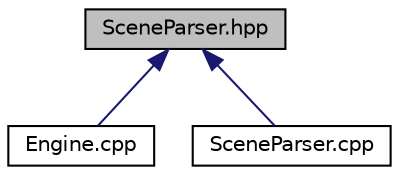 digraph "SceneParser.hpp"
{
  edge [fontname="Helvetica",fontsize="10",labelfontname="Helvetica",labelfontsize="10"];
  node [fontname="Helvetica",fontsize="10",shape=record];
  Node21 [label="SceneParser.hpp",height=0.2,width=0.4,color="black", fillcolor="grey75", style="filled", fontcolor="black"];
  Node21 -> Node22 [dir="back",color="midnightblue",fontsize="10",style="solid",fontname="Helvetica"];
  Node22 [label="Engine.cpp",height=0.2,width=0.4,color="black", fillcolor="white", style="filled",URL="$_engine_8cpp.html"];
  Node21 -> Node23 [dir="back",color="midnightblue",fontsize="10",style="solid",fontname="Helvetica"];
  Node23 [label="SceneParser.cpp",height=0.2,width=0.4,color="black", fillcolor="white", style="filled",URL="$_scene_parser_8cpp.html"];
}
